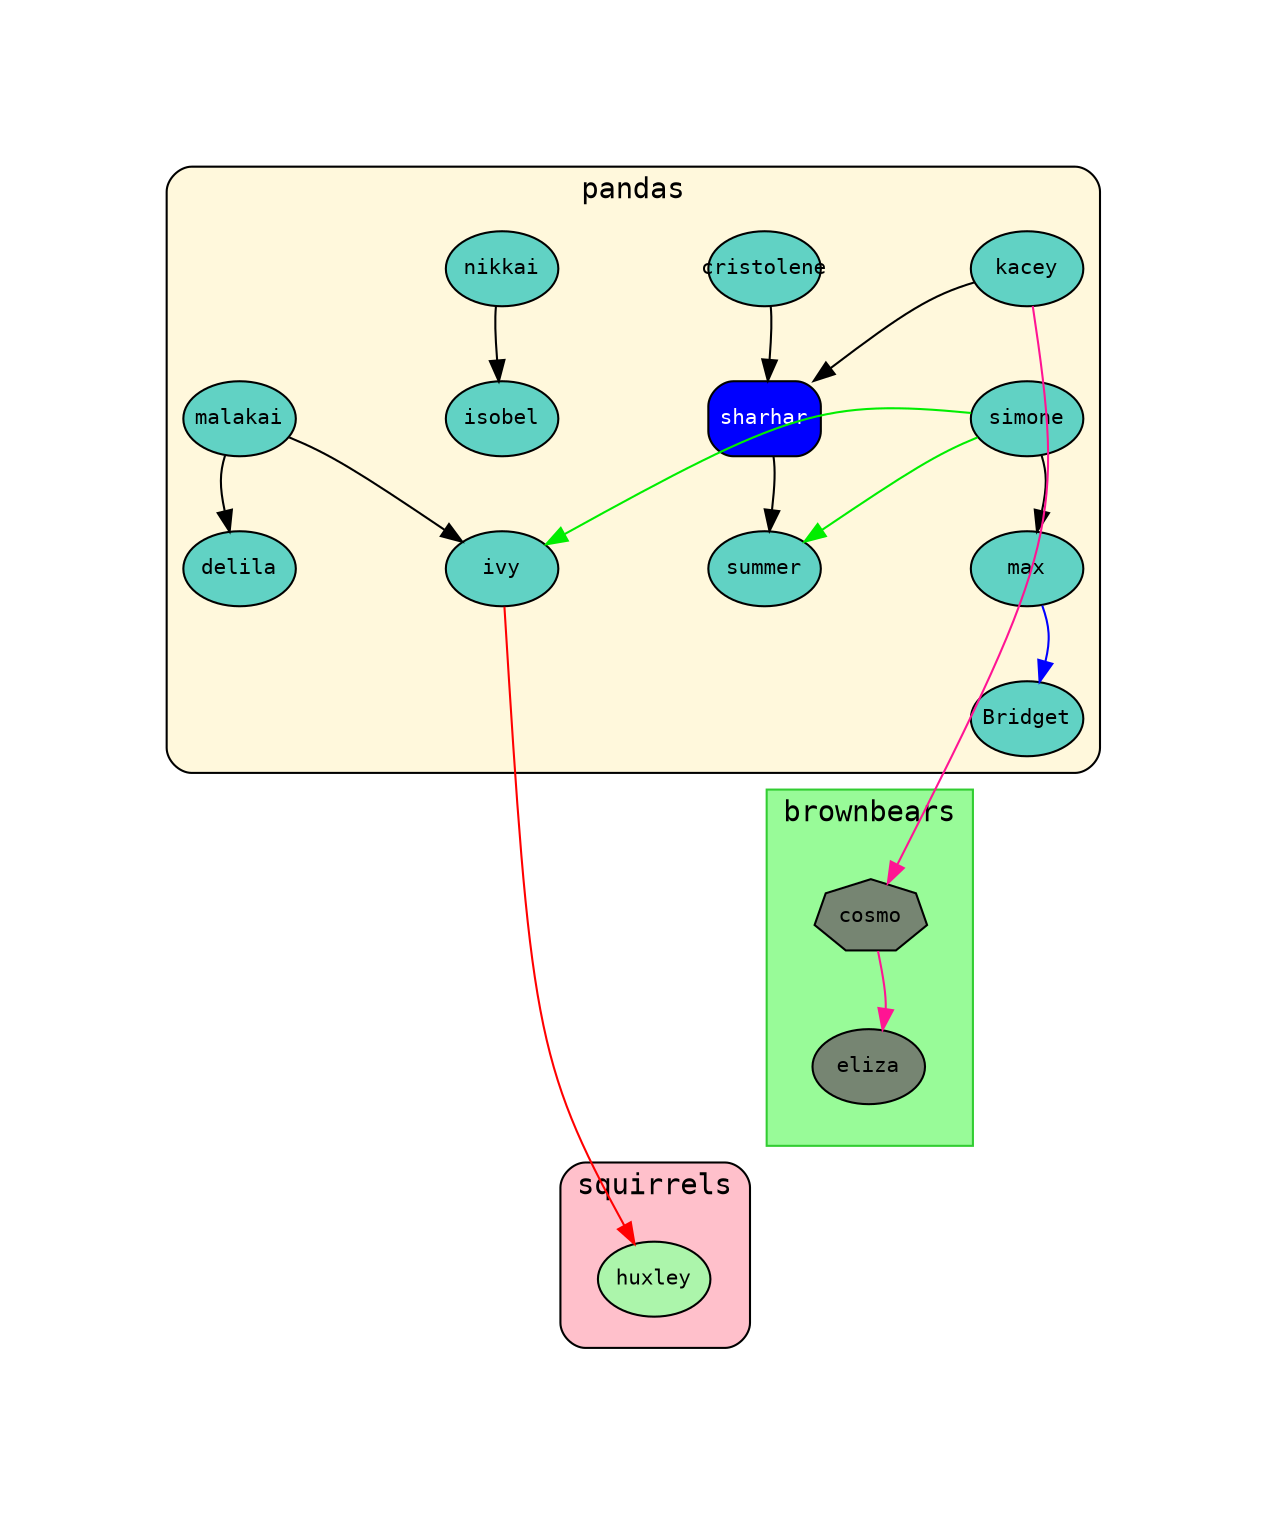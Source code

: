 digraph {
graph[overlap=false, layout="dot", splines="curved", concentrate=true, dpi=72, pad=1, rankdir="TB", nodesep=1]
node[fontname="Monospace"]
edge[fontname="Monospace"]

subgraph cluster13087 {
graph[dpi=100, label="pandas", bgcolor="cornsilk1", style="rounded", rank="source", fontname="Monospace", rankdir=TP]
node[fontname="Monospace"]
edge[fontname="Monospace"]

node13088[style="filled,rounded", fontsize=10, fixedsize="true", shape="ellipse", margin="0.1", label="delila", fillcolor="#61d2c4"]
node13089[style="filled,rounded", fontsize=10, fixedsize="true", shape="ellipse", margin="0.1", label="cristolene", fillcolor="#61d2c4"]
node13090[style="filled,rounded", fontsize=10, fixedsize="true", shape="ellipse", margin="0.1", label="nikkai", fillcolor="#61d2c4"]
node13091[style="filled,rounded", fontsize=10, fixedsize="true", shape="ellipse", margin="0.1", label="malakai", fillcolor="#61d2c4"]
node13092[style="filled,rounded", fontsize=10, fixedsize="true", shape="ellipse", margin="0.1", label="max", fillcolor="#61d2c4"]
node13093[style="filled,rounded", fontsize=10, fixedsize="true", shape="ellipse", margin="0.1", label="Bridget", fillcolor="#61d2c4"]
node13094[style="filled,rounded", fontsize=10, fixedsize="true", shape="ellipse", margin="0.1", label="simone", fillcolor="#61d2c4"]
node13095[style="filled,rounded", fontsize=10, fixedsize="true", shape="rect", margin="0.1", label="sharhar", fillcolor="blue", fontcolor="white"]
node13096[style="filled,rounded", fontsize=10, fixedsize="true", shape="ellipse", margin="0.1", label="isobel", fillcolor="#61d2c4"]
node13097[style="filled,rounded", fontsize=10, fixedsize="true", shape="ellipse", margin="0.1", label="kacey", fillcolor="#61d2c4"]
node13098[style="filled,rounded", fontsize=10, fixedsize="true", shape="ellipse", margin="0.1", label="summer", fillcolor="#61d2c4"]
node13099[style="filled,rounded", fontsize=10, fixedsize="true", shape="ellipse", margin="0.1", label="ivy", fillcolor="#61d2c4"]
}

subgraph cluster13100 {
graph[dpi=100, label="squirrels", bgcolor="pink", style="rounded", margin="15", fontname="Monospace", rankdir=TP]
node[fontname="Monospace"]
edge[fontname="Monospace"]

node13101[style="filled,rounded", fontsize=10, fixedsize="true", shape="ellipse", margin="0.1", label="huxley", fillcolor="#acf5ab"]
}

subgraph cluster13102 {
graph[dpi=100, label="brownbears", bgcolor="palegreen", color="limegreen", margin="20", fontname="Monospace", rankdir=TP]
node[fontname="Monospace"]
edge[fontname="Monospace"]

node13103[style="filled,rounded", fontsize=10, fixedsize="true", shape="ellipse", margin="0.1", label="eliza", fillcolor="#768572"]
node13104[style="filled", fontsize=10, fixedsize="true", shape="septagon", margin="0.1", label="cosmo", fillcolor="#768572"]
}

node13089 -> node13095[label=""]
node13090 -> node13096[label=""]
node13103 -> node13101[style="invis", label=""]
node13091 -> node13088[label=""]
node13091 -> node13099[label=""]
node13092 -> node13093[color="blue", label=""]
node13093 -> node13104[style="invis", label=""]
node13094 -> node13092[label=""]
node13094 -> node13098[color="green2", label=""]
node13094 -> node13099[color="green2", label=""]
node13104 -> node13103[color="deeppink", label=""]
node13095 -> node13098[label=""]
node13097 -> node13104[color="deeppink", label=""]
node13097 -> node13095[label=""]
node13098 -> node13104[style="invis", label=""]
node13099 -> node13101[color="red", label=""]
}
